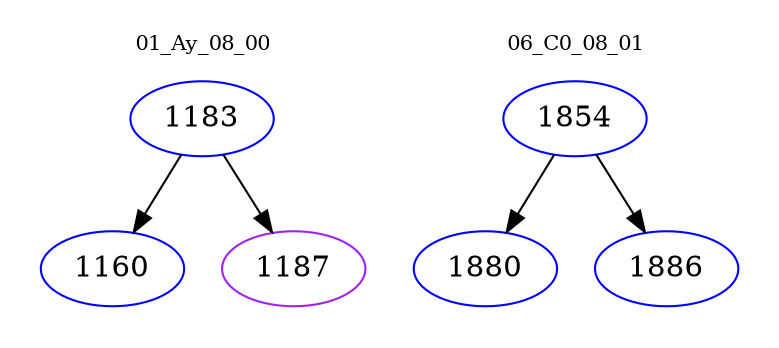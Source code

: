 digraph{
subgraph cluster_0 {
color = white
label = "01_Ay_08_00";
fontsize=10;
T0_1183 [label="1183", color="blue"]
T0_1183 -> T0_1160 [color="black"]
T0_1160 [label="1160", color="blue"]
T0_1183 -> T0_1187 [color="black"]
T0_1187 [label="1187", color="purple"]
}
subgraph cluster_1 {
color = white
label = "06_C0_08_01";
fontsize=10;
T1_1854 [label="1854", color="blue"]
T1_1854 -> T1_1880 [color="black"]
T1_1880 [label="1880", color="blue"]
T1_1854 -> T1_1886 [color="black"]
T1_1886 [label="1886", color="blue"]
}
}
